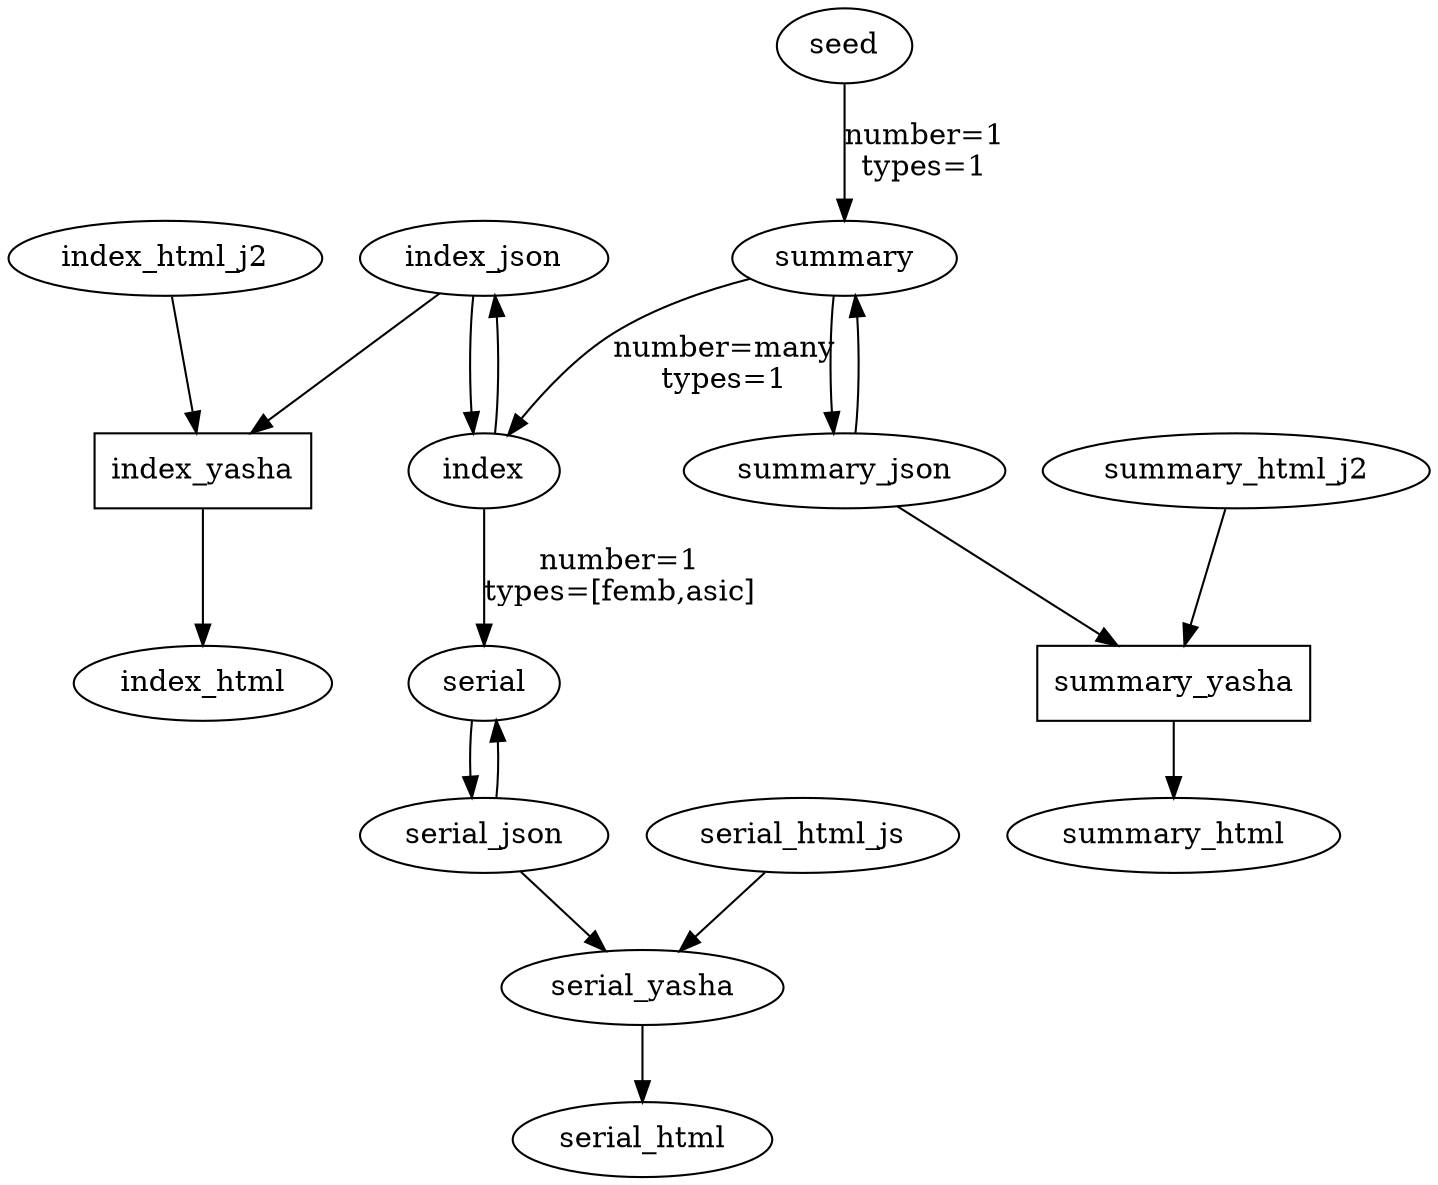 digraph flow {
	index_yasha[shape=box];
	summary_yasha[shape=box];
	

	seed->summary[label="number=1\ntypes=1"];

	summary->summary_json->summary;

	summary->index[label="number=many\ntypes=1"];
	index->index_json->index;

	summary_json->summary_yasha;
	summary_html_j2->summary_yasha->summary_html;
	

	index_json->index_yasha;
	index_html_j2->index_yasha->index_html;

	index->serial[label="number=1\ntypes=[femb,asic]"];

	serial->serial_json->serial;
	serial_json->serial_yasha->serial_html;
	serial_html_js->serial_yasha;
	
}
